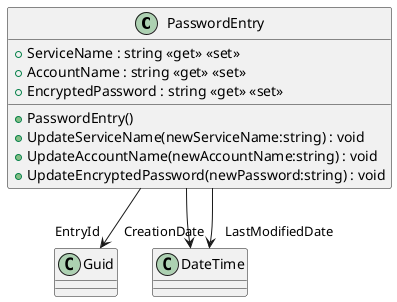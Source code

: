 @startuml
class PasswordEntry {
    + ServiceName : string <<get>> <<set>>
    + AccountName : string <<get>> <<set>>
    + EncryptedPassword : string <<get>> <<set>>
    + PasswordEntry()
    + UpdateServiceName(newServiceName:string) : void
    + UpdateAccountName(newAccountName:string) : void
    + UpdateEncryptedPassword(newPassword:string) : void
}
PasswordEntry --> "EntryId" Guid
PasswordEntry --> "CreationDate" DateTime
PasswordEntry --> "LastModifiedDate" DateTime
@enduml
